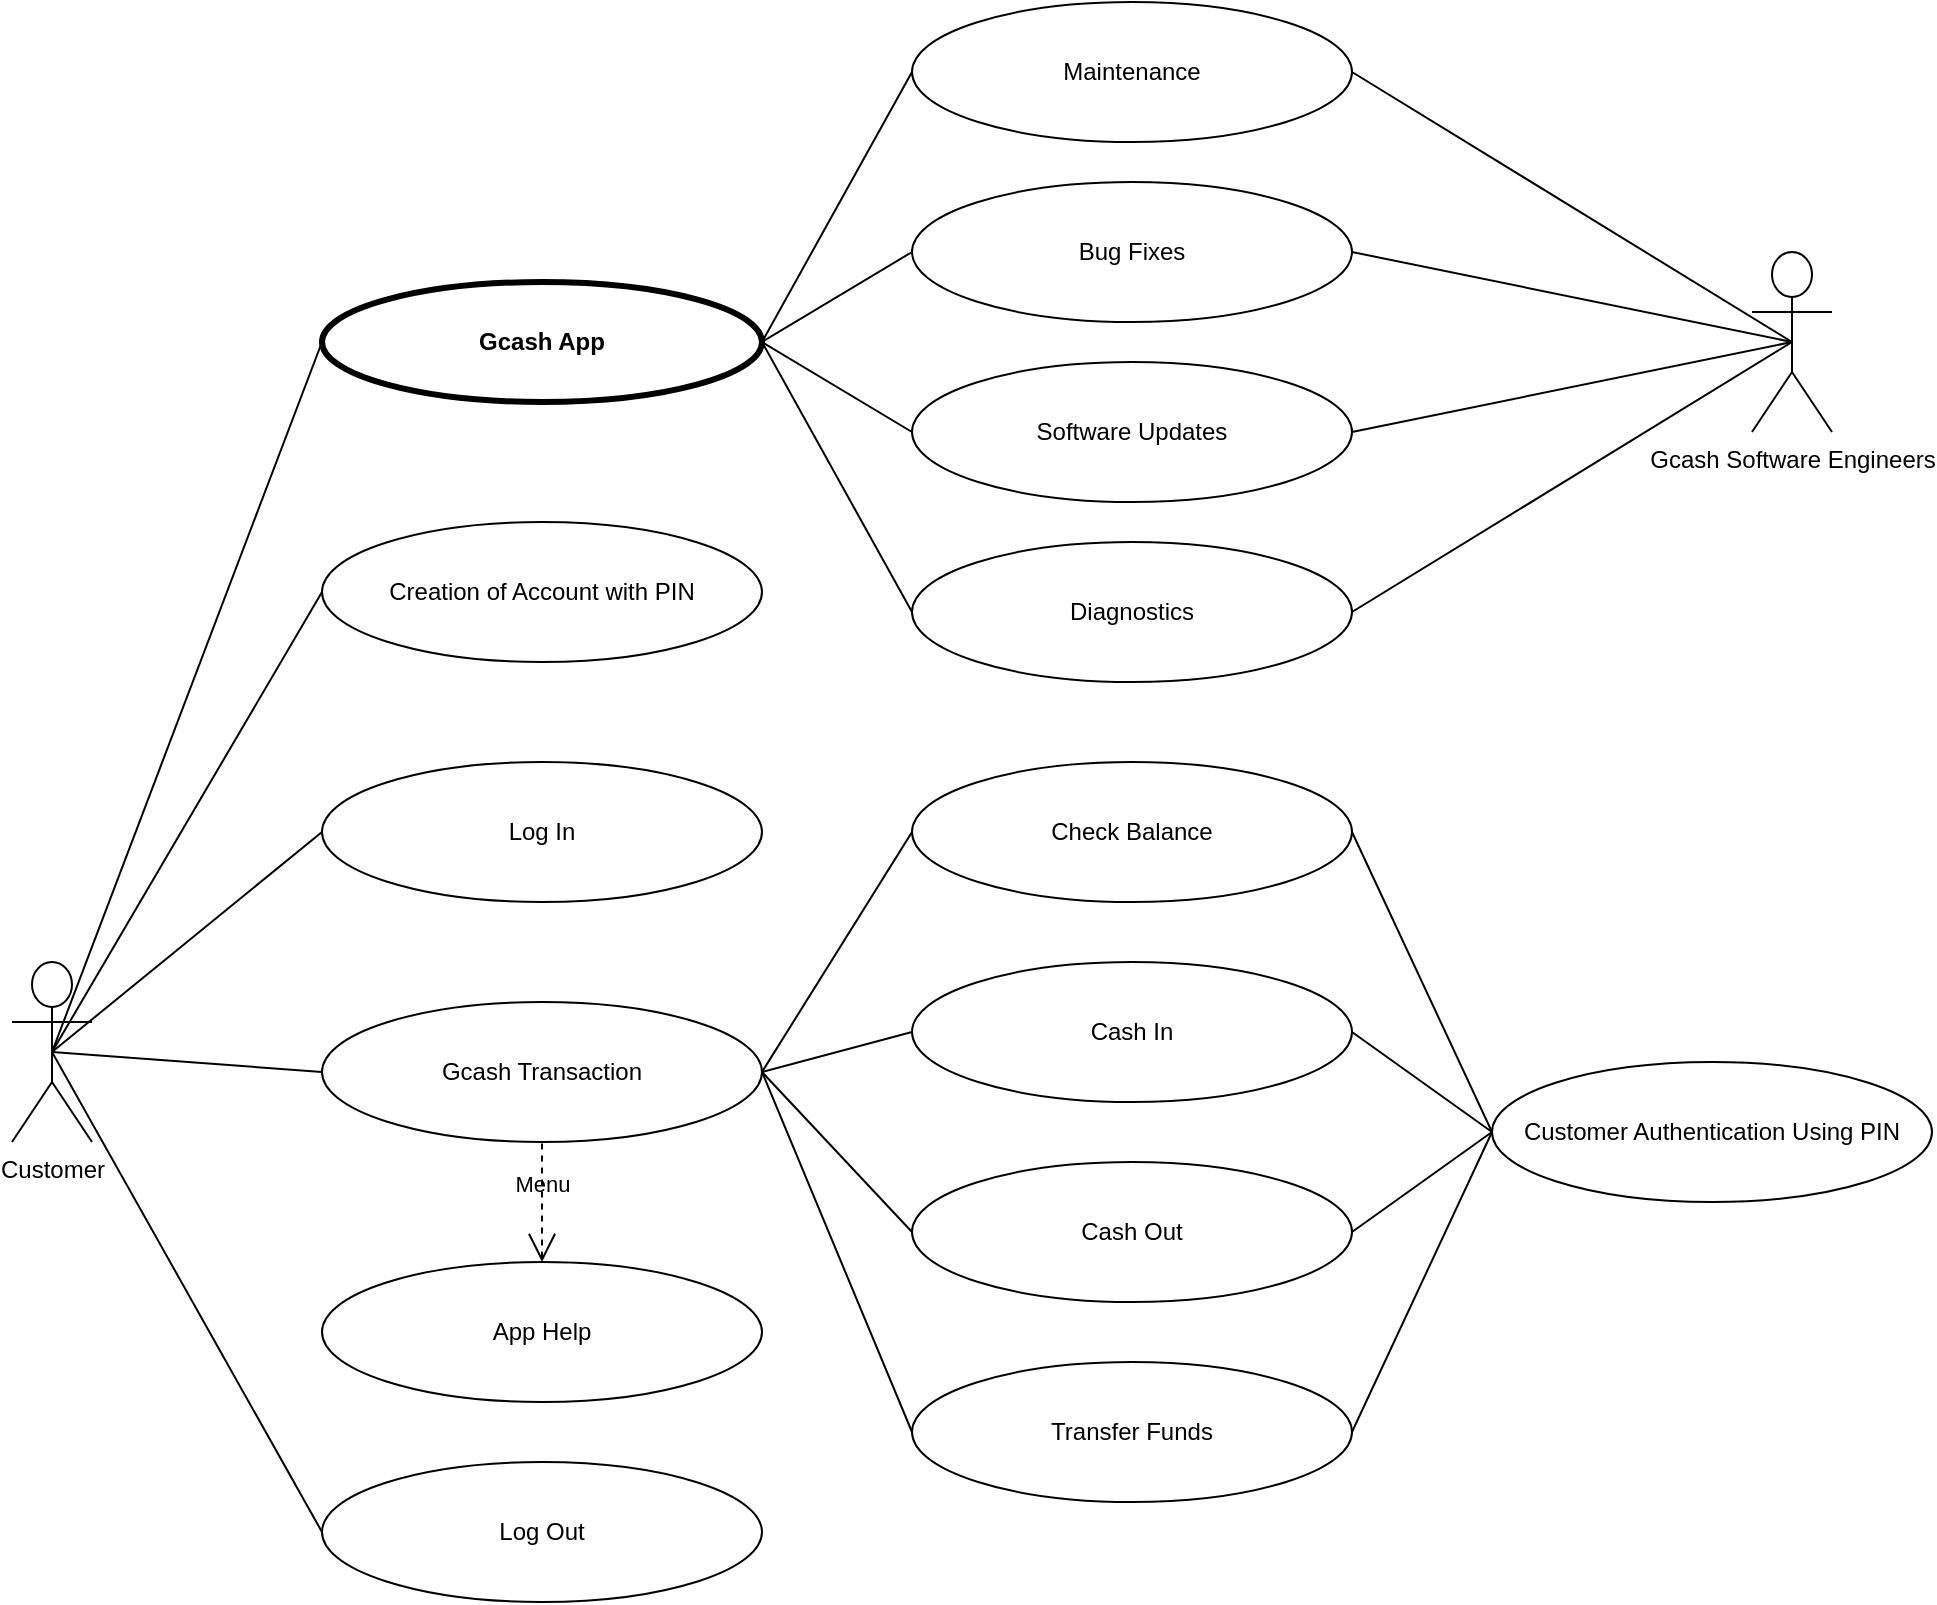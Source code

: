 <mxfile version="24.7.10">
  <diagram name="Page-1" id="c4acf3e9-155e-7222-9cf6-157b1a14988f">
    <mxGraphModel dx="2049" dy="1063" grid="1" gridSize="10" guides="1" tooltips="1" connect="1" arrows="1" fold="1" page="1" pageScale="1" pageWidth="850" pageHeight="1100" background="none" math="0" shadow="0">
      <root>
        <mxCell id="0" />
        <mxCell id="1" parent="0" />
        <mxCell id="64kxyHR5EpvboNupBZXj-3" value="Cash In" style="ellipse;whiteSpace=wrap;html=1;" vertex="1" parent="1">
          <mxGeometry x="500" y="540" width="220" height="70" as="geometry" />
        </mxCell>
        <mxCell id="64kxyHR5EpvboNupBZXj-4" value="Gcash App" style="shape=ellipse;html=1;strokeWidth=3;fontStyle=1;whiteSpace=wrap;align=center;perimeter=ellipsePerimeter;" vertex="1" parent="1">
          <mxGeometry x="205" y="200" width="220" height="60" as="geometry" />
        </mxCell>
        <mxCell id="64kxyHR5EpvboNupBZXj-5" value="Cash Out" style="ellipse;whiteSpace=wrap;html=1;" vertex="1" parent="1">
          <mxGeometry x="500" y="640" width="220" height="70" as="geometry" />
        </mxCell>
        <mxCell id="64kxyHR5EpvboNupBZXj-6" value="Check Balance" style="ellipse;whiteSpace=wrap;html=1;" vertex="1" parent="1">
          <mxGeometry x="500" y="440" width="220" height="70" as="geometry" />
        </mxCell>
        <mxCell id="64kxyHR5EpvboNupBZXj-7" value="Transfer Funds" style="ellipse;whiteSpace=wrap;html=1;" vertex="1" parent="1">
          <mxGeometry x="500" y="740" width="220" height="70" as="geometry" />
        </mxCell>
        <mxCell id="64kxyHR5EpvboNupBZXj-9" value="Creation of Account with PIN" style="ellipse;whiteSpace=wrap;html=1;" vertex="1" parent="1">
          <mxGeometry x="205" y="320" width="220" height="70" as="geometry" />
        </mxCell>
        <mxCell id="64kxyHR5EpvboNupBZXj-10" value="Log In" style="ellipse;whiteSpace=wrap;html=1;" vertex="1" parent="1">
          <mxGeometry x="205" y="440" width="220" height="70" as="geometry" />
        </mxCell>
        <mxCell id="64kxyHR5EpvboNupBZXj-26" style="edgeStyle=orthogonalEdgeStyle;rounded=0;orthogonalLoop=1;jettySize=auto;html=1;exitX=0.5;exitY=1;exitDx=0;exitDy=0;" edge="1" parent="1" source="64kxyHR5EpvboNupBZXj-15">
          <mxGeometry relative="1" as="geometry">
            <mxPoint x="315.211" y="630" as="targetPoint" />
          </mxGeometry>
        </mxCell>
        <mxCell id="64kxyHR5EpvboNupBZXj-15" value="Gcash Transaction" style="ellipse;whiteSpace=wrap;html=1;" vertex="1" parent="1">
          <mxGeometry x="205" y="560" width="220" height="70" as="geometry" />
        </mxCell>
        <mxCell id="64kxyHR5EpvboNupBZXj-17" value="App Help" style="ellipse;whiteSpace=wrap;html=1;" vertex="1" parent="1">
          <mxGeometry x="205" y="690" width="220" height="70" as="geometry" />
        </mxCell>
        <mxCell id="64kxyHR5EpvboNupBZXj-18" value="Customer" style="shape=umlActor;verticalLabelPosition=bottom;verticalAlign=top;html=1;outlineConnect=0;" vertex="1" parent="1">
          <mxGeometry x="50" y="540" width="40" height="90" as="geometry" />
        </mxCell>
        <mxCell id="64kxyHR5EpvboNupBZXj-20" value="Customer Authentication Using PIN" style="ellipse;whiteSpace=wrap;html=1;" vertex="1" parent="1">
          <mxGeometry x="790" y="590" width="220" height="70" as="geometry" />
        </mxCell>
        <mxCell id="64kxyHR5EpvboNupBZXj-21" value="Gcash Software Engineers" style="shape=umlActor;verticalLabelPosition=bottom;verticalAlign=top;html=1;outlineConnect=0;" vertex="1" parent="1">
          <mxGeometry x="920" y="185" width="40" height="90" as="geometry" />
        </mxCell>
        <mxCell id="64kxyHR5EpvboNupBZXj-22" value="Maintenance" style="ellipse;whiteSpace=wrap;html=1;" vertex="1" parent="1">
          <mxGeometry x="500" y="60" width="220" height="70" as="geometry" />
        </mxCell>
        <mxCell id="64kxyHR5EpvboNupBZXj-23" value="Bug Fixes" style="ellipse;whiteSpace=wrap;html=1;" vertex="1" parent="1">
          <mxGeometry x="500" y="150" width="220" height="70" as="geometry" />
        </mxCell>
        <mxCell id="64kxyHR5EpvboNupBZXj-24" value="Software Updates" style="ellipse;whiteSpace=wrap;html=1;" vertex="1" parent="1">
          <mxGeometry x="500" y="240" width="220" height="70" as="geometry" />
        </mxCell>
        <mxCell id="64kxyHR5EpvboNupBZXj-25" value="Diagnostics" style="ellipse;whiteSpace=wrap;html=1;" vertex="1" parent="1">
          <mxGeometry x="500" y="330" width="220" height="70" as="geometry" />
        </mxCell>
        <mxCell id="64kxyHR5EpvboNupBZXj-27" value="Menu" style="edgeStyle=none;html=1;startArrow=open;endArrow=none;startSize=12;verticalAlign=bottom;dashed=1;labelBackgroundColor=none;rounded=0;entryX=0.5;entryY=1;entryDx=0;entryDy=0;exitX=0.5;exitY=0;exitDx=0;exitDy=0;" edge="1" parent="1" source="64kxyHR5EpvboNupBZXj-17" target="64kxyHR5EpvboNupBZXj-15">
          <mxGeometry width="160" relative="1" as="geometry">
            <mxPoint x="770" y="430" as="sourcePoint" />
            <mxPoint x="930" y="430" as="targetPoint" />
          </mxGeometry>
        </mxCell>
        <mxCell id="64kxyHR5EpvboNupBZXj-28" value="" style="edgeStyle=none;html=1;endArrow=none;verticalAlign=bottom;rounded=0;exitX=0.5;exitY=0.5;exitDx=0;exitDy=0;exitPerimeter=0;entryX=0;entryY=0.5;entryDx=0;entryDy=0;" edge="1" parent="1" source="64kxyHR5EpvboNupBZXj-18" target="64kxyHR5EpvboNupBZXj-4">
          <mxGeometry width="160" relative="1" as="geometry">
            <mxPoint x="130" y="420" as="sourcePoint" />
            <mxPoint x="290" y="420" as="targetPoint" />
          </mxGeometry>
        </mxCell>
        <mxCell id="64kxyHR5EpvboNupBZXj-29" value="" style="edgeStyle=none;html=1;endArrow=none;verticalAlign=bottom;rounded=0;exitX=0.5;exitY=0.5;exitDx=0;exitDy=0;exitPerimeter=0;entryX=0;entryY=0.5;entryDx=0;entryDy=0;" edge="1" parent="1" source="64kxyHR5EpvboNupBZXj-18" target="64kxyHR5EpvboNupBZXj-9">
          <mxGeometry width="160" relative="1" as="geometry">
            <mxPoint x="80" y="595" as="sourcePoint" />
            <mxPoint x="215" y="240" as="targetPoint" />
          </mxGeometry>
        </mxCell>
        <mxCell id="64kxyHR5EpvboNupBZXj-30" value="" style="edgeStyle=none;html=1;endArrow=none;verticalAlign=bottom;rounded=0;exitX=0.5;exitY=0.5;exitDx=0;exitDy=0;exitPerimeter=0;entryX=0;entryY=0.5;entryDx=0;entryDy=0;" edge="1" parent="1" source="64kxyHR5EpvboNupBZXj-18" target="64kxyHR5EpvboNupBZXj-10">
          <mxGeometry width="160" relative="1" as="geometry">
            <mxPoint x="90" y="605" as="sourcePoint" />
            <mxPoint x="225" y="250" as="targetPoint" />
          </mxGeometry>
        </mxCell>
        <mxCell id="64kxyHR5EpvboNupBZXj-31" value="" style="edgeStyle=none;html=1;endArrow=none;verticalAlign=bottom;rounded=0;exitX=0.5;exitY=0.5;exitDx=0;exitDy=0;exitPerimeter=0;entryX=0;entryY=0.5;entryDx=0;entryDy=0;" edge="1" parent="1" source="64kxyHR5EpvboNupBZXj-18" target="64kxyHR5EpvboNupBZXj-15">
          <mxGeometry width="160" relative="1" as="geometry">
            <mxPoint x="100" y="615" as="sourcePoint" />
            <mxPoint x="235" y="260" as="targetPoint" />
          </mxGeometry>
        </mxCell>
        <mxCell id="64kxyHR5EpvboNupBZXj-33" value="" style="edgeStyle=none;html=1;endArrow=none;verticalAlign=bottom;rounded=0;exitX=1;exitY=0.5;exitDx=0;exitDy=0;entryX=0;entryY=0.5;entryDx=0;entryDy=0;" edge="1" parent="1" source="64kxyHR5EpvboNupBZXj-15" target="64kxyHR5EpvboNupBZXj-7">
          <mxGeometry width="160" relative="1" as="geometry">
            <mxPoint x="120" y="635" as="sourcePoint" />
            <mxPoint x="255" y="280" as="targetPoint" />
          </mxGeometry>
        </mxCell>
        <mxCell id="64kxyHR5EpvboNupBZXj-34" value="" style="edgeStyle=none;html=1;endArrow=none;verticalAlign=bottom;rounded=0;exitX=1;exitY=0.5;exitDx=0;exitDy=0;entryX=0;entryY=0.5;entryDx=0;entryDy=0;" edge="1" parent="1" source="64kxyHR5EpvboNupBZXj-15" target="64kxyHR5EpvboNupBZXj-5">
          <mxGeometry width="160" relative="1" as="geometry">
            <mxPoint x="435" y="605" as="sourcePoint" />
            <mxPoint x="790" y="755" as="targetPoint" />
          </mxGeometry>
        </mxCell>
        <mxCell id="64kxyHR5EpvboNupBZXj-35" value="" style="edgeStyle=none;html=1;endArrow=none;verticalAlign=bottom;rounded=0;exitX=1;exitY=0.5;exitDx=0;exitDy=0;entryX=0;entryY=0.5;entryDx=0;entryDy=0;" edge="1" parent="1" source="64kxyHR5EpvboNupBZXj-15" target="64kxyHR5EpvboNupBZXj-3">
          <mxGeometry width="160" relative="1" as="geometry">
            <mxPoint x="445" y="615" as="sourcePoint" />
            <mxPoint x="800" y="765" as="targetPoint" />
          </mxGeometry>
        </mxCell>
        <mxCell id="64kxyHR5EpvboNupBZXj-36" value="" style="edgeStyle=none;html=1;endArrow=none;verticalAlign=bottom;rounded=0;exitX=1;exitY=0.5;exitDx=0;exitDy=0;entryX=0;entryY=0.5;entryDx=0;entryDy=0;" edge="1" parent="1" source="64kxyHR5EpvboNupBZXj-15" target="64kxyHR5EpvboNupBZXj-6">
          <mxGeometry width="160" relative="1" as="geometry">
            <mxPoint x="435" y="605" as="sourcePoint" />
            <mxPoint x="790" y="555" as="targetPoint" />
          </mxGeometry>
        </mxCell>
        <mxCell id="64kxyHR5EpvboNupBZXj-38" value="" style="edgeStyle=none;html=1;endArrow=none;verticalAlign=bottom;rounded=0;exitX=1;exitY=0.5;exitDx=0;exitDy=0;entryX=0;entryY=0.5;entryDx=0;entryDy=0;" edge="1" parent="1" source="64kxyHR5EpvboNupBZXj-6" target="64kxyHR5EpvboNupBZXj-20">
          <mxGeometry width="160" relative="1" as="geometry">
            <mxPoint x="435" y="605" as="sourcePoint" />
            <mxPoint x="510" y="685" as="targetPoint" />
          </mxGeometry>
        </mxCell>
        <mxCell id="64kxyHR5EpvboNupBZXj-39" value="" style="edgeStyle=none;html=1;endArrow=none;verticalAlign=bottom;rounded=0;exitX=1;exitY=0.5;exitDx=0;exitDy=0;entryX=0;entryY=0.5;entryDx=0;entryDy=0;" edge="1" parent="1" source="64kxyHR5EpvboNupBZXj-3" target="64kxyHR5EpvboNupBZXj-20">
          <mxGeometry width="160" relative="1" as="geometry">
            <mxPoint x="445" y="615" as="sourcePoint" />
            <mxPoint x="520" y="695" as="targetPoint" />
          </mxGeometry>
        </mxCell>
        <mxCell id="64kxyHR5EpvboNupBZXj-40" value="" style="edgeStyle=none;html=1;endArrow=none;verticalAlign=bottom;rounded=0;exitX=1;exitY=0.5;exitDx=0;exitDy=0;entryX=0;entryY=0.5;entryDx=0;entryDy=0;" edge="1" parent="1" source="64kxyHR5EpvboNupBZXj-5" target="64kxyHR5EpvboNupBZXj-20">
          <mxGeometry width="160" relative="1" as="geometry">
            <mxPoint x="730" y="585" as="sourcePoint" />
            <mxPoint x="770" y="630" as="targetPoint" />
          </mxGeometry>
        </mxCell>
        <mxCell id="64kxyHR5EpvboNupBZXj-41" value="" style="edgeStyle=none;html=1;endArrow=none;verticalAlign=bottom;rounded=0;exitX=1;exitY=0.5;exitDx=0;exitDy=0;entryX=0;entryY=0.5;entryDx=0;entryDy=0;" edge="1" parent="1" source="64kxyHR5EpvboNupBZXj-7" target="64kxyHR5EpvboNupBZXj-20">
          <mxGeometry width="160" relative="1" as="geometry">
            <mxPoint x="740" y="595" as="sourcePoint" />
            <mxPoint x="810" y="645" as="targetPoint" />
          </mxGeometry>
        </mxCell>
        <mxCell id="64kxyHR5EpvboNupBZXj-42" value="" style="edgeStyle=none;html=1;endArrow=none;verticalAlign=bottom;rounded=0;exitX=1;exitY=0.5;exitDx=0;exitDy=0;entryX=0;entryY=0.5;entryDx=0;entryDy=0;" edge="1" parent="1" source="64kxyHR5EpvboNupBZXj-4" target="64kxyHR5EpvboNupBZXj-22">
          <mxGeometry width="160" relative="1" as="geometry">
            <mxPoint x="720" y="330" as="sourcePoint" />
            <mxPoint x="880" y="330" as="targetPoint" />
          </mxGeometry>
        </mxCell>
        <mxCell id="64kxyHR5EpvboNupBZXj-43" value="" style="edgeStyle=none;html=1;endArrow=none;verticalAlign=bottom;rounded=0;exitX=1;exitY=0.5;exitDx=0;exitDy=0;entryX=0;entryY=0.5;entryDx=0;entryDy=0;" edge="1" parent="1" source="64kxyHR5EpvboNupBZXj-4" target="64kxyHR5EpvboNupBZXj-23">
          <mxGeometry width="160" relative="1" as="geometry">
            <mxPoint x="435" y="240" as="sourcePoint" />
            <mxPoint x="510" y="105" as="targetPoint" />
          </mxGeometry>
        </mxCell>
        <mxCell id="64kxyHR5EpvboNupBZXj-44" value="" style="edgeStyle=none;html=1;endArrow=none;verticalAlign=bottom;rounded=0;exitX=1;exitY=0.5;exitDx=0;exitDy=0;entryX=0;entryY=0.5;entryDx=0;entryDy=0;" edge="1" parent="1" source="64kxyHR5EpvboNupBZXj-4" target="64kxyHR5EpvboNupBZXj-24">
          <mxGeometry width="160" relative="1" as="geometry">
            <mxPoint x="445" y="250" as="sourcePoint" />
            <mxPoint x="520" y="115" as="targetPoint" />
          </mxGeometry>
        </mxCell>
        <mxCell id="64kxyHR5EpvboNupBZXj-45" value="" style="edgeStyle=none;html=1;endArrow=none;verticalAlign=bottom;rounded=0;exitX=1;exitY=0.5;exitDx=0;exitDy=0;entryX=0;entryY=0.5;entryDx=0;entryDy=0;" edge="1" parent="1" source="64kxyHR5EpvboNupBZXj-4" target="64kxyHR5EpvboNupBZXj-25">
          <mxGeometry width="160" relative="1" as="geometry">
            <mxPoint x="455" y="260" as="sourcePoint" />
            <mxPoint x="530" y="125" as="targetPoint" />
          </mxGeometry>
        </mxCell>
        <mxCell id="64kxyHR5EpvboNupBZXj-46" value="" style="edgeStyle=none;html=1;endArrow=none;verticalAlign=bottom;rounded=0;exitX=0.5;exitY=0.5;exitDx=0;exitDy=0;entryX=1;entryY=0.5;entryDx=0;entryDy=0;exitPerimeter=0;" edge="1" parent="1" source="64kxyHR5EpvboNupBZXj-21" target="64kxyHR5EpvboNupBZXj-22">
          <mxGeometry width="160" relative="1" as="geometry">
            <mxPoint x="465" y="270" as="sourcePoint" />
            <mxPoint x="540" y="135" as="targetPoint" />
          </mxGeometry>
        </mxCell>
        <mxCell id="64kxyHR5EpvboNupBZXj-47" value="" style="edgeStyle=none;html=1;endArrow=none;verticalAlign=bottom;rounded=0;entryX=1;entryY=0.5;entryDx=0;entryDy=0;exitX=0.5;exitY=0.5;exitDx=0;exitDy=0;exitPerimeter=0;" edge="1" parent="1" source="64kxyHR5EpvboNupBZXj-21" target="64kxyHR5EpvboNupBZXj-23">
          <mxGeometry width="160" relative="1" as="geometry">
            <mxPoint x="475" y="280" as="sourcePoint" />
            <mxPoint x="550" y="145" as="targetPoint" />
          </mxGeometry>
        </mxCell>
        <mxCell id="64kxyHR5EpvboNupBZXj-48" value="" style="edgeStyle=none;html=1;endArrow=none;verticalAlign=bottom;rounded=0;exitX=1;exitY=0.5;exitDx=0;exitDy=0;entryX=0.5;entryY=0.5;entryDx=0;entryDy=0;entryPerimeter=0;" edge="1" parent="1" source="64kxyHR5EpvboNupBZXj-24" target="64kxyHR5EpvboNupBZXj-21">
          <mxGeometry width="160" relative="1" as="geometry">
            <mxPoint x="485" y="290" as="sourcePoint" />
            <mxPoint x="560" y="155" as="targetPoint" />
          </mxGeometry>
        </mxCell>
        <mxCell id="64kxyHR5EpvboNupBZXj-49" value="" style="edgeStyle=none;html=1;endArrow=none;verticalAlign=bottom;rounded=0;exitX=0.5;exitY=0.5;exitDx=0;exitDy=0;entryX=1;entryY=0.5;entryDx=0;entryDy=0;exitPerimeter=0;" edge="1" parent="1" source="64kxyHR5EpvboNupBZXj-21" target="64kxyHR5EpvboNupBZXj-25">
          <mxGeometry width="160" relative="1" as="geometry">
            <mxPoint x="495" y="300" as="sourcePoint" />
            <mxPoint x="570" y="165" as="targetPoint" />
          </mxGeometry>
        </mxCell>
        <mxCell id="64kxyHR5EpvboNupBZXj-50" value="Log Out" style="ellipse;whiteSpace=wrap;html=1;" vertex="1" parent="1">
          <mxGeometry x="205" y="790" width="220" height="70" as="geometry" />
        </mxCell>
        <mxCell id="64kxyHR5EpvboNupBZXj-51" value="" style="edgeStyle=none;html=1;endArrow=none;verticalAlign=bottom;rounded=0;exitX=0.5;exitY=0.5;exitDx=0;exitDy=0;exitPerimeter=0;entryX=0;entryY=0.5;entryDx=0;entryDy=0;" edge="1" parent="1" source="64kxyHR5EpvboNupBZXj-18" target="64kxyHR5EpvboNupBZXj-50">
          <mxGeometry width="160" relative="1" as="geometry">
            <mxPoint x="80" y="595" as="sourcePoint" />
            <mxPoint x="215" y="605" as="targetPoint" />
          </mxGeometry>
        </mxCell>
      </root>
    </mxGraphModel>
  </diagram>
</mxfile>
